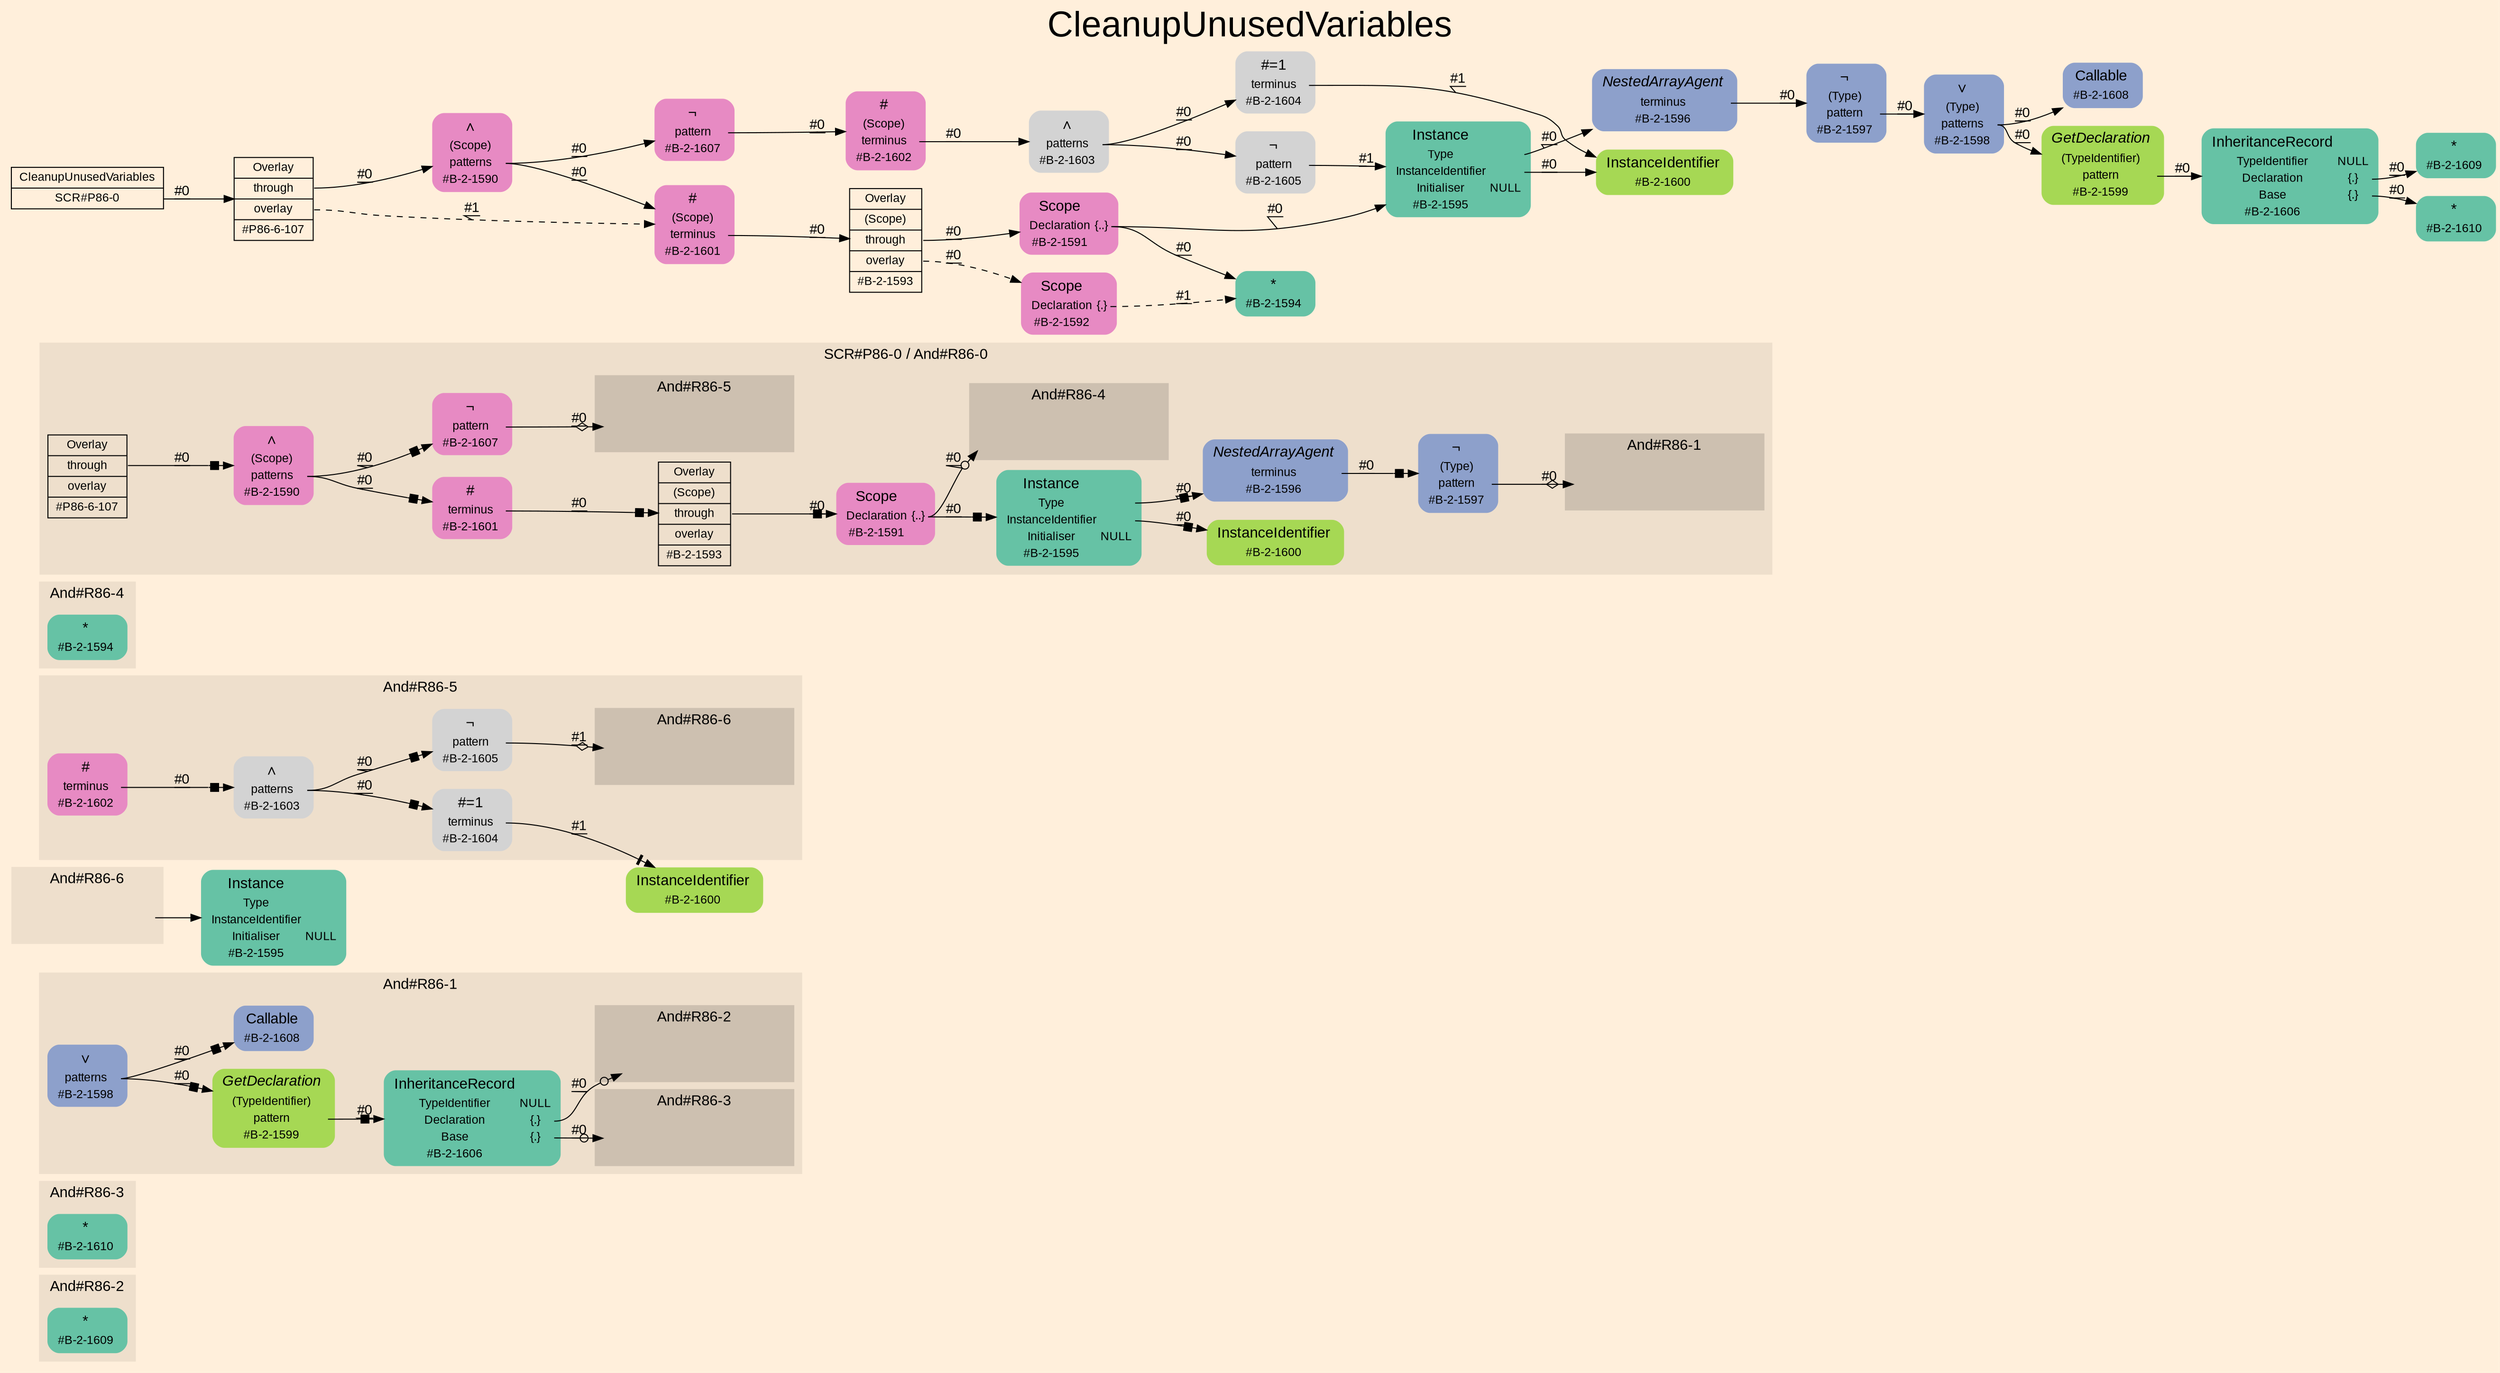 digraph "CleanupUnusedVariables" {
label = "CleanupUnusedVariables"
labelloc = t
fontsize = "36"
graph [
    rankdir = "LR"
    ranksep = 0.3
    bgcolor = antiquewhite1
    color = black
    fontcolor = black
    fontname = "Arial"
];
node [
    fontname = "Arial"
];
edge [
    fontname = "Arial"
];

// -------------------- figure And#R86-2 --------------------
subgraph "clusterAnd#R86-2" {
    label = "And#R86-2"
    style = "filled"
    color = antiquewhite2
    fontsize = "15"
    "And#R86-2 / #B-2-1609" [
        shape = "plaintext"
        fillcolor = "/set28/1"
        label = <<TABLE BORDER="0" CELLBORDER="0" CELLSPACING="0">
         <TR><TD><FONT POINT-SIZE="15.0">*</FONT></TD><TD></TD></TR>
         <TR><TD>#B-2-1609</TD><TD PORT="port0"></TD></TR>
        </TABLE>>
        style = "rounded,filled"
        fontsize = "12"
    ];
    
}


// -------------------- figure And#R86-3 --------------------
subgraph "clusterAnd#R86-3" {
    label = "And#R86-3"
    style = "filled"
    color = antiquewhite2
    fontsize = "15"
    "And#R86-3 / #B-2-1610" [
        shape = "plaintext"
        fillcolor = "/set28/1"
        label = <<TABLE BORDER="0" CELLBORDER="0" CELLSPACING="0">
         <TR><TD><FONT POINT-SIZE="15.0">*</FONT></TD><TD></TD></TR>
         <TR><TD>#B-2-1610</TD><TD PORT="port0"></TD></TR>
        </TABLE>>
        style = "rounded,filled"
        fontsize = "12"
    ];
    
}


// -------------------- figure And#R86-1 --------------------
subgraph "clusterAnd#R86-1" {
    label = "And#R86-1"
    style = "filled"
    color = antiquewhite2
    fontsize = "15"
    "And#R86-1 / #B-2-1606" [
        shape = "plaintext"
        fillcolor = "/set28/1"
        label = <<TABLE BORDER="0" CELLBORDER="0" CELLSPACING="0">
         <TR><TD><FONT POINT-SIZE="15.0">InheritanceRecord</FONT></TD><TD></TD></TR>
         <TR><TD>TypeIdentifier</TD><TD PORT="port0">NULL</TD></TR>
         <TR><TD>Declaration</TD><TD PORT="port1">{.}</TD></TR>
         <TR><TD>Base</TD><TD PORT="port2">{.}</TD></TR>
         <TR><TD>#B-2-1606</TD><TD PORT="port3"></TD></TR>
        </TABLE>>
        style = "rounded,filled"
        fontsize = "12"
    ];
    
    "And#R86-1 / #B-2-1598" [
        shape = "plaintext"
        fillcolor = "/set28/3"
        label = <<TABLE BORDER="0" CELLBORDER="0" CELLSPACING="0">
         <TR><TD><FONT POINT-SIZE="15.0">∨</FONT></TD><TD></TD></TR>
         <TR><TD>patterns</TD><TD PORT="port0"></TD></TR>
         <TR><TD>#B-2-1598</TD><TD PORT="port1"></TD></TR>
        </TABLE>>
        style = "rounded,filled"
        fontsize = "12"
    ];
    
    "And#R86-1 / #B-2-1599" [
        shape = "plaintext"
        fillcolor = "/set28/5"
        label = <<TABLE BORDER="0" CELLBORDER="0" CELLSPACING="0">
         <TR><TD><FONT POINT-SIZE="15.0"><I>GetDeclaration</I></FONT></TD><TD></TD></TR>
         <TR><TD>(TypeIdentifier)</TD><TD PORT="port0"></TD></TR>
         <TR><TD>pattern</TD><TD PORT="port1"></TD></TR>
         <TR><TD>#B-2-1599</TD><TD PORT="port2"></TD></TR>
        </TABLE>>
        style = "rounded,filled"
        fontsize = "12"
    ];
    
    "And#R86-1 / #B-2-1608" [
        shape = "plaintext"
        fillcolor = "/set28/3"
        label = <<TABLE BORDER="0" CELLBORDER="0" CELLSPACING="0">
         <TR><TD><FONT POINT-SIZE="15.0">Callable</FONT></TD><TD></TD></TR>
         <TR><TD>#B-2-1608</TD><TD PORT="port0"></TD></TR>
        </TABLE>>
        style = "rounded,filled"
        fontsize = "12"
    ];
    
    subgraph "clusterAnd#R86-1 / And#R86-2" {
        label = "And#R86-2"
        style = "filled"
        color = antiquewhite3
        fontsize = "15"
        "And#R86-1 / #0 / #B-2-1609" [
            shape = "none"
            style = "invisible"
        ];
        
    }
    
    subgraph "clusterAnd#R86-1 / And#R86-3" {
        label = "And#R86-3"
        style = "filled"
        color = antiquewhite3
        fontsize = "15"
        "And#R86-1 / #0 / #B-2-1610" [
            shape = "none"
            style = "invisible"
        ];
        
    }
    
}


// -------------------- figure And#R86-6 --------------------
"And#R86-6 / #B-2-1595" [
    shape = "plaintext"
    fillcolor = "/set28/1"
    label = <<TABLE BORDER="0" CELLBORDER="0" CELLSPACING="0">
     <TR><TD><FONT POINT-SIZE="15.0">Instance</FONT></TD><TD></TD></TR>
     <TR><TD>Type</TD><TD PORT="port0"></TD></TR>
     <TR><TD>InstanceIdentifier</TD><TD PORT="port1"></TD></TR>
     <TR><TD>Initialiser</TD><TD PORT="port2">NULL</TD></TR>
     <TR><TD>#B-2-1595</TD><TD PORT="port3"></TD></TR>
    </TABLE>>
    style = "rounded,filled"
    fontsize = "12"
];

subgraph "clusterAnd#R86-6" {
    label = "And#R86-6"
    style = "filled"
    color = antiquewhite2
    fontsize = "15"
    "And#R86-6 / engine" [
        shape = "none"
        style = "invisible"
    ];
    
}


// -------------------- figure And#R86-5 --------------------
"And#R86-5 / #B-2-1600" [
    shape = "plaintext"
    fillcolor = "/set28/5"
    label = <<TABLE BORDER="0" CELLBORDER="0" CELLSPACING="0">
     <TR><TD><FONT POINT-SIZE="15.0">InstanceIdentifier</FONT></TD><TD></TD></TR>
     <TR><TD>#B-2-1600</TD><TD PORT="port0"></TD></TR>
    </TABLE>>
    style = "rounded,filled"
    fontsize = "12"
];

subgraph "clusterAnd#R86-5" {
    label = "And#R86-5"
    style = "filled"
    color = antiquewhite2
    fontsize = "15"
    "And#R86-5 / #B-2-1602" [
        shape = "plaintext"
        fillcolor = "/set28/4"
        label = <<TABLE BORDER="0" CELLBORDER="0" CELLSPACING="0">
         <TR><TD><FONT POINT-SIZE="15.0">#</FONT></TD><TD></TD></TR>
         <TR><TD>terminus</TD><TD PORT="port0"></TD></TR>
         <TR><TD>#B-2-1602</TD><TD PORT="port1"></TD></TR>
        </TABLE>>
        style = "rounded,filled"
        fontsize = "12"
    ];
    
    "And#R86-5 / #B-2-1603" [
        shape = "plaintext"
        label = <<TABLE BORDER="0" CELLBORDER="0" CELLSPACING="0">
         <TR><TD><FONT POINT-SIZE="15.0">∧</FONT></TD><TD></TD></TR>
         <TR><TD>patterns</TD><TD PORT="port0"></TD></TR>
         <TR><TD>#B-2-1603</TD><TD PORT="port1"></TD></TR>
        </TABLE>>
        style = "rounded,filled"
        fontsize = "12"
    ];
    
    "And#R86-5 / #B-2-1604" [
        shape = "plaintext"
        label = <<TABLE BORDER="0" CELLBORDER="0" CELLSPACING="0">
         <TR><TD><FONT POINT-SIZE="15.0">#=1</FONT></TD><TD></TD></TR>
         <TR><TD>terminus</TD><TD PORT="port0"></TD></TR>
         <TR><TD>#B-2-1604</TD><TD PORT="port1"></TD></TR>
        </TABLE>>
        style = "rounded,filled"
        fontsize = "12"
    ];
    
    "And#R86-5 / #B-2-1605" [
        shape = "plaintext"
        label = <<TABLE BORDER="0" CELLBORDER="0" CELLSPACING="0">
         <TR><TD><FONT POINT-SIZE="15.0">¬</FONT></TD><TD></TD></TR>
         <TR><TD>pattern</TD><TD PORT="port0"></TD></TR>
         <TR><TD>#B-2-1605</TD><TD PORT="port1"></TD></TR>
        </TABLE>>
        style = "rounded,filled"
        fontsize = "12"
    ];
    
    subgraph "clusterAnd#R86-5 / And#R86-6" {
        label = "And#R86-6"
        style = "filled"
        color = antiquewhite3
        fontsize = "15"
        "And#R86-5 / #1 / #B-2-1595" [
            shape = "none"
            style = "invisible"
        ];
        
    }
    
}


// -------------------- figure And#R86-4 --------------------
subgraph "clusterAnd#R86-4" {
    label = "And#R86-4"
    style = "filled"
    color = antiquewhite2
    fontsize = "15"
    "And#R86-4 / #B-2-1594" [
        shape = "plaintext"
        fillcolor = "/set28/1"
        label = <<TABLE BORDER="0" CELLBORDER="0" CELLSPACING="0">
         <TR><TD><FONT POINT-SIZE="15.0">*</FONT></TD><TD></TD></TR>
         <TR><TD>#B-2-1594</TD><TD PORT="port0"></TD></TR>
        </TABLE>>
        style = "rounded,filled"
        fontsize = "12"
    ];
    
}


// -------------------- figure And#R86-0 --------------------
subgraph "clusterAnd#R86-0" {
    label = "SCR#P86-0 / And#R86-0"
    style = "filled"
    color = antiquewhite2
    fontsize = "15"
    "And#R86-0 / #B-2-1590" [
        shape = "plaintext"
        fillcolor = "/set28/4"
        label = <<TABLE BORDER="0" CELLBORDER="0" CELLSPACING="0">
         <TR><TD><FONT POINT-SIZE="15.0">∧</FONT></TD><TD></TD></TR>
         <TR><TD>(Scope)</TD><TD PORT="port0"></TD></TR>
         <TR><TD>patterns</TD><TD PORT="port1"></TD></TR>
         <TR><TD>#B-2-1590</TD><TD PORT="port2"></TD></TR>
        </TABLE>>
        style = "rounded,filled"
        fontsize = "12"
    ];
    
    "And#R86-0 / #B-2-1591" [
        shape = "plaintext"
        fillcolor = "/set28/4"
        label = <<TABLE BORDER="0" CELLBORDER="0" CELLSPACING="0">
         <TR><TD><FONT POINT-SIZE="15.0">Scope</FONT></TD><TD></TD></TR>
         <TR><TD>Declaration</TD><TD PORT="port0">{..}</TD></TR>
         <TR><TD>#B-2-1591</TD><TD PORT="port1"></TD></TR>
        </TABLE>>
        style = "rounded,filled"
        fontsize = "12"
    ];
    
    "And#R86-0 / #B-2-1593" [
        shape = "record"
        fillcolor = antiquewhite2
        label = "<fixed> Overlay | <port0> (Scope) | <port1> through | <port2> overlay | <port3> #B-2-1593"
        style = "filled"
        fontsize = "12"
        color = black
        fontcolor = black
    ];
    
    "And#R86-0 / #B-2-1595" [
        shape = "plaintext"
        fillcolor = "/set28/1"
        label = <<TABLE BORDER="0" CELLBORDER="0" CELLSPACING="0">
         <TR><TD><FONT POINT-SIZE="15.0">Instance</FONT></TD><TD></TD></TR>
         <TR><TD>Type</TD><TD PORT="port0"></TD></TR>
         <TR><TD>InstanceIdentifier</TD><TD PORT="port1"></TD></TR>
         <TR><TD>Initialiser</TD><TD PORT="port2">NULL</TD></TR>
         <TR><TD>#B-2-1595</TD><TD PORT="port3"></TD></TR>
        </TABLE>>
        style = "rounded,filled"
        fontsize = "12"
    ];
    
    "And#R86-0 / #B-2-1596" [
        shape = "plaintext"
        fillcolor = "/set28/3"
        label = <<TABLE BORDER="0" CELLBORDER="0" CELLSPACING="0">
         <TR><TD><FONT POINT-SIZE="15.0"><I>NestedArrayAgent</I></FONT></TD><TD></TD></TR>
         <TR><TD>terminus</TD><TD PORT="port0"></TD></TR>
         <TR><TD>#B-2-1596</TD><TD PORT="port1"></TD></TR>
        </TABLE>>
        style = "rounded,filled"
        fontsize = "12"
    ];
    
    "And#R86-0 / #B-2-1597" [
        shape = "plaintext"
        fillcolor = "/set28/3"
        label = <<TABLE BORDER="0" CELLBORDER="0" CELLSPACING="0">
         <TR><TD><FONT POINT-SIZE="15.0">¬</FONT></TD><TD></TD></TR>
         <TR><TD>(Type)</TD><TD PORT="port0"></TD></TR>
         <TR><TD>pattern</TD><TD PORT="port1"></TD></TR>
         <TR><TD>#B-2-1597</TD><TD PORT="port2"></TD></TR>
        </TABLE>>
        style = "rounded,filled"
        fontsize = "12"
    ];
    
    "And#R86-0 / #B-2-1600" [
        shape = "plaintext"
        fillcolor = "/set28/5"
        label = <<TABLE BORDER="0" CELLBORDER="0" CELLSPACING="0">
         <TR><TD><FONT POINT-SIZE="15.0">InstanceIdentifier</FONT></TD><TD></TD></TR>
         <TR><TD>#B-2-1600</TD><TD PORT="port0"></TD></TR>
        </TABLE>>
        style = "rounded,filled"
        fontsize = "12"
    ];
    
    "And#R86-0 / #B-2-1601" [
        shape = "plaintext"
        fillcolor = "/set28/4"
        label = <<TABLE BORDER="0" CELLBORDER="0" CELLSPACING="0">
         <TR><TD><FONT POINT-SIZE="15.0">#</FONT></TD><TD></TD></TR>
         <TR><TD>terminus</TD><TD PORT="port0"></TD></TR>
         <TR><TD>#B-2-1601</TD><TD PORT="port1"></TD></TR>
        </TABLE>>
        style = "rounded,filled"
        fontsize = "12"
    ];
    
    "And#R86-0 / #B-2-1607" [
        shape = "plaintext"
        fillcolor = "/set28/4"
        label = <<TABLE BORDER="0" CELLBORDER="0" CELLSPACING="0">
         <TR><TD><FONT POINT-SIZE="15.0">¬</FONT></TD><TD></TD></TR>
         <TR><TD>pattern</TD><TD PORT="port0"></TD></TR>
         <TR><TD>#B-2-1607</TD><TD PORT="port1"></TD></TR>
        </TABLE>>
        style = "rounded,filled"
        fontsize = "12"
    ];
    
    "And#R86-0 / #P86-6-107" [
        shape = "record"
        fillcolor = antiquewhite2
        label = "<fixed> Overlay | <port0> through | <port1> overlay | <port2> #P86-6-107"
        style = "filled"
        fontsize = "12"
        color = black
        fontcolor = black
    ];
    
    subgraph "clusterAnd#R86-0 / And#R86-4" {
        label = "And#R86-4"
        style = "filled"
        color = antiquewhite3
        fontsize = "15"
        "And#R86-0 / #0 / #B-2-1594" [
            shape = "none"
            style = "invisible"
        ];
        
    }
    
    subgraph "clusterAnd#R86-0 / And#R86-1" {
        label = "And#R86-1"
        style = "filled"
        color = antiquewhite3
        fontsize = "15"
        "And#R86-0 / #0 / #B-2-1598" [
            shape = "none"
            style = "invisible"
        ];
        
    }
    
    subgraph "clusterAnd#R86-0 / And#R86-5" {
        label = "And#R86-5"
        style = "filled"
        color = antiquewhite3
        fontsize = "15"
        "And#R86-0 / #0 / #B-2-1602" [
            shape = "none"
            style = "invisible"
        ];
        
    }
    
}


// -------------------- transformation figure --------------------
"CR#P86-0" [
    shape = "record"
    fillcolor = antiquewhite1
    label = "<fixed> CleanupUnusedVariables | <port0> SCR#P86-0"
    style = "filled"
    fontsize = "12"
    color = black
    fontcolor = black
];

"#P86-6-107" [
    shape = "record"
    fillcolor = antiquewhite1
    label = "<fixed> Overlay | <port0> through | <port1> overlay | <port2> #P86-6-107"
    style = "filled"
    fontsize = "12"
    color = black
    fontcolor = black
];

"#B-2-1590" [
    shape = "plaintext"
    fillcolor = "/set28/4"
    label = <<TABLE BORDER="0" CELLBORDER="0" CELLSPACING="0">
     <TR><TD><FONT POINT-SIZE="15.0">∧</FONT></TD><TD></TD></TR>
     <TR><TD>(Scope)</TD><TD PORT="port0"></TD></TR>
     <TR><TD>patterns</TD><TD PORT="port1"></TD></TR>
     <TR><TD>#B-2-1590</TD><TD PORT="port2"></TD></TR>
    </TABLE>>
    style = "rounded,filled"
    fontsize = "12"
];

"#B-2-1601" [
    shape = "plaintext"
    fillcolor = "/set28/4"
    label = <<TABLE BORDER="0" CELLBORDER="0" CELLSPACING="0">
     <TR><TD><FONT POINT-SIZE="15.0">#</FONT></TD><TD></TD></TR>
     <TR><TD>(Scope)</TD><TD PORT="port0"></TD></TR>
     <TR><TD>terminus</TD><TD PORT="port1"></TD></TR>
     <TR><TD>#B-2-1601</TD><TD PORT="port2"></TD></TR>
    </TABLE>>
    style = "rounded,filled"
    fontsize = "12"
];

"#B-2-1593" [
    shape = "record"
    fillcolor = antiquewhite1
    label = "<fixed> Overlay | <port0> (Scope) | <port1> through | <port2> overlay | <port3> #B-2-1593"
    style = "filled"
    fontsize = "12"
    color = black
    fontcolor = black
];

"#B-2-1591" [
    shape = "plaintext"
    fillcolor = "/set28/4"
    label = <<TABLE BORDER="0" CELLBORDER="0" CELLSPACING="0">
     <TR><TD><FONT POINT-SIZE="15.0">Scope</FONT></TD><TD></TD></TR>
     <TR><TD>Declaration</TD><TD PORT="port0">{..}</TD></TR>
     <TR><TD>#B-2-1591</TD><TD PORT="port1"></TD></TR>
    </TABLE>>
    style = "rounded,filled"
    fontsize = "12"
];

"#B-2-1595" [
    shape = "plaintext"
    fillcolor = "/set28/1"
    label = <<TABLE BORDER="0" CELLBORDER="0" CELLSPACING="0">
     <TR><TD><FONT POINT-SIZE="15.0">Instance</FONT></TD><TD></TD></TR>
     <TR><TD>Type</TD><TD PORT="port0"></TD></TR>
     <TR><TD>InstanceIdentifier</TD><TD PORT="port1"></TD></TR>
     <TR><TD>Initialiser</TD><TD PORT="port2">NULL</TD></TR>
     <TR><TD>#B-2-1595</TD><TD PORT="port3"></TD></TR>
    </TABLE>>
    style = "rounded,filled"
    fontsize = "12"
];

"#B-2-1596" [
    shape = "plaintext"
    fillcolor = "/set28/3"
    label = <<TABLE BORDER="0" CELLBORDER="0" CELLSPACING="0">
     <TR><TD><FONT POINT-SIZE="15.0"><I>NestedArrayAgent</I></FONT></TD><TD></TD></TR>
     <TR><TD>terminus</TD><TD PORT="port0"></TD></TR>
     <TR><TD>#B-2-1596</TD><TD PORT="port1"></TD></TR>
    </TABLE>>
    style = "rounded,filled"
    fontsize = "12"
];

"#B-2-1597" [
    shape = "plaintext"
    fillcolor = "/set28/3"
    label = <<TABLE BORDER="0" CELLBORDER="0" CELLSPACING="0">
     <TR><TD><FONT POINT-SIZE="15.0">¬</FONT></TD><TD></TD></TR>
     <TR><TD>(Type)</TD><TD PORT="port0"></TD></TR>
     <TR><TD>pattern</TD><TD PORT="port1"></TD></TR>
     <TR><TD>#B-2-1597</TD><TD PORT="port2"></TD></TR>
    </TABLE>>
    style = "rounded,filled"
    fontsize = "12"
];

"#B-2-1598" [
    shape = "plaintext"
    fillcolor = "/set28/3"
    label = <<TABLE BORDER="0" CELLBORDER="0" CELLSPACING="0">
     <TR><TD><FONT POINT-SIZE="15.0">∨</FONT></TD><TD></TD></TR>
     <TR><TD>(Type)</TD><TD PORT="port0"></TD></TR>
     <TR><TD>patterns</TD><TD PORT="port1"></TD></TR>
     <TR><TD>#B-2-1598</TD><TD PORT="port2"></TD></TR>
    </TABLE>>
    style = "rounded,filled"
    fontsize = "12"
];

"#B-2-1608" [
    shape = "plaintext"
    fillcolor = "/set28/3"
    label = <<TABLE BORDER="0" CELLBORDER="0" CELLSPACING="0">
     <TR><TD><FONT POINT-SIZE="15.0">Callable</FONT></TD><TD></TD></TR>
     <TR><TD>#B-2-1608</TD><TD PORT="port0"></TD></TR>
    </TABLE>>
    style = "rounded,filled"
    fontsize = "12"
];

"#B-2-1599" [
    shape = "plaintext"
    fillcolor = "/set28/5"
    label = <<TABLE BORDER="0" CELLBORDER="0" CELLSPACING="0">
     <TR><TD><FONT POINT-SIZE="15.0"><I>GetDeclaration</I></FONT></TD><TD></TD></TR>
     <TR><TD>(TypeIdentifier)</TD><TD PORT="port0"></TD></TR>
     <TR><TD>pattern</TD><TD PORT="port1"></TD></TR>
     <TR><TD>#B-2-1599</TD><TD PORT="port2"></TD></TR>
    </TABLE>>
    style = "rounded,filled"
    fontsize = "12"
];

"#B-2-1606" [
    shape = "plaintext"
    fillcolor = "/set28/1"
    label = <<TABLE BORDER="0" CELLBORDER="0" CELLSPACING="0">
     <TR><TD><FONT POINT-SIZE="15.0">InheritanceRecord</FONT></TD><TD></TD></TR>
     <TR><TD>TypeIdentifier</TD><TD PORT="port0">NULL</TD></TR>
     <TR><TD>Declaration</TD><TD PORT="port1">{.}</TD></TR>
     <TR><TD>Base</TD><TD PORT="port2">{.}</TD></TR>
     <TR><TD>#B-2-1606</TD><TD PORT="port3"></TD></TR>
    </TABLE>>
    style = "rounded,filled"
    fontsize = "12"
];

"#B-2-1609" [
    shape = "plaintext"
    fillcolor = "/set28/1"
    label = <<TABLE BORDER="0" CELLBORDER="0" CELLSPACING="0">
     <TR><TD><FONT POINT-SIZE="15.0">*</FONT></TD><TD></TD></TR>
     <TR><TD>#B-2-1609</TD><TD PORT="port0"></TD></TR>
    </TABLE>>
    style = "rounded,filled"
    fontsize = "12"
];

"#B-2-1610" [
    shape = "plaintext"
    fillcolor = "/set28/1"
    label = <<TABLE BORDER="0" CELLBORDER="0" CELLSPACING="0">
     <TR><TD><FONT POINT-SIZE="15.0">*</FONT></TD><TD></TD></TR>
     <TR><TD>#B-2-1610</TD><TD PORT="port0"></TD></TR>
    </TABLE>>
    style = "rounded,filled"
    fontsize = "12"
];

"#B-2-1600" [
    shape = "plaintext"
    fillcolor = "/set28/5"
    label = <<TABLE BORDER="0" CELLBORDER="0" CELLSPACING="0">
     <TR><TD><FONT POINT-SIZE="15.0">InstanceIdentifier</FONT></TD><TD></TD></TR>
     <TR><TD>#B-2-1600</TD><TD PORT="port0"></TD></TR>
    </TABLE>>
    style = "rounded,filled"
    fontsize = "12"
];

"#B-2-1594" [
    shape = "plaintext"
    fillcolor = "/set28/1"
    label = <<TABLE BORDER="0" CELLBORDER="0" CELLSPACING="0">
     <TR><TD><FONT POINT-SIZE="15.0">*</FONT></TD><TD></TD></TR>
     <TR><TD>#B-2-1594</TD><TD PORT="port0"></TD></TR>
    </TABLE>>
    style = "rounded,filled"
    fontsize = "12"
];

"#B-2-1592" [
    shape = "plaintext"
    fillcolor = "/set28/4"
    label = <<TABLE BORDER="0" CELLBORDER="0" CELLSPACING="0">
     <TR><TD><FONT POINT-SIZE="15.0">Scope</FONT></TD><TD></TD></TR>
     <TR><TD>Declaration</TD><TD PORT="port0">{.}</TD></TR>
     <TR><TD>#B-2-1592</TD><TD PORT="port1"></TD></TR>
    </TABLE>>
    style = "rounded,filled"
    fontsize = "12"
];

"#B-2-1607" [
    shape = "plaintext"
    fillcolor = "/set28/4"
    label = <<TABLE BORDER="0" CELLBORDER="0" CELLSPACING="0">
     <TR><TD><FONT POINT-SIZE="15.0">¬</FONT></TD><TD></TD></TR>
     <TR><TD>pattern</TD><TD PORT="port0"></TD></TR>
     <TR><TD>#B-2-1607</TD><TD PORT="port1"></TD></TR>
    </TABLE>>
    style = "rounded,filled"
    fontsize = "12"
];

"#B-2-1602" [
    shape = "plaintext"
    fillcolor = "/set28/4"
    label = <<TABLE BORDER="0" CELLBORDER="0" CELLSPACING="0">
     <TR><TD><FONT POINT-SIZE="15.0">#</FONT></TD><TD></TD></TR>
     <TR><TD>(Scope)</TD><TD PORT="port0"></TD></TR>
     <TR><TD>terminus</TD><TD PORT="port1"></TD></TR>
     <TR><TD>#B-2-1602</TD><TD PORT="port2"></TD></TR>
    </TABLE>>
    style = "rounded,filled"
    fontsize = "12"
];

"#B-2-1603" [
    shape = "plaintext"
    label = <<TABLE BORDER="0" CELLBORDER="0" CELLSPACING="0">
     <TR><TD><FONT POINT-SIZE="15.0">∧</FONT></TD><TD></TD></TR>
     <TR><TD>patterns</TD><TD PORT="port0"></TD></TR>
     <TR><TD>#B-2-1603</TD><TD PORT="port1"></TD></TR>
    </TABLE>>
    style = "rounded,filled"
    fontsize = "12"
];

"#B-2-1604" [
    shape = "plaintext"
    label = <<TABLE BORDER="0" CELLBORDER="0" CELLSPACING="0">
     <TR><TD><FONT POINT-SIZE="15.0">#=1</FONT></TD><TD></TD></TR>
     <TR><TD>terminus</TD><TD PORT="port0"></TD></TR>
     <TR><TD>#B-2-1604</TD><TD PORT="port1"></TD></TR>
    </TABLE>>
    style = "rounded,filled"
    fontsize = "12"
];

"#B-2-1605" [
    shape = "plaintext"
    label = <<TABLE BORDER="0" CELLBORDER="0" CELLSPACING="0">
     <TR><TD><FONT POINT-SIZE="15.0">¬</FONT></TD><TD></TD></TR>
     <TR><TD>pattern</TD><TD PORT="port0"></TD></TR>
     <TR><TD>#B-2-1605</TD><TD PORT="port1"></TD></TR>
    </TABLE>>
    style = "rounded,filled"
    fontsize = "12"
];


// -------------------- links --------------------
// links for block CR#P86-0
"CR#P86-0":port0 -> "#P86-6-107" [
    label = "#0"
    decorate = true
    color = black
    fontcolor = black
];

// links for block #P86-6-107
"#P86-6-107":port0 -> "#B-2-1590" [
    label = "#0"
    decorate = true
    color = black
    fontcolor = black
];

"#P86-6-107":port1 -> "#B-2-1601" [
    style="dashed"
    label = "#1"
    decorate = true
    color = black
    fontcolor = black
];

// links for block #B-2-1590
"#B-2-1590":port1 -> "#B-2-1601" [
    label = "#0"
    decorate = true
    color = black
    fontcolor = black
];

"#B-2-1590":port1 -> "#B-2-1607" [
    label = "#0"
    decorate = true
    color = black
    fontcolor = black
];

// links for block #B-2-1601
"#B-2-1601":port1 -> "#B-2-1593" [
    label = "#0"
    decorate = true
    color = black
    fontcolor = black
];

// links for block #B-2-1593
"#B-2-1593":port1 -> "#B-2-1591" [
    label = "#0"
    decorate = true
    color = black
    fontcolor = black
];

"#B-2-1593":port2 -> "#B-2-1592" [
    style="dashed"
    label = "#0"
    decorate = true
    color = black
    fontcolor = black
];

// links for block #B-2-1591
"#B-2-1591":port0 -> "#B-2-1595" [
    label = "#0"
    decorate = true
    color = black
    fontcolor = black
];

"#B-2-1591":port0 -> "#B-2-1594" [
    label = "#0"
    decorate = true
    color = black
    fontcolor = black
];

// links for block #B-2-1595
"#B-2-1595":port0 -> "#B-2-1596" [
    label = "#0"
    decorate = true
    color = black
    fontcolor = black
];

"#B-2-1595":port1 -> "#B-2-1600" [
    label = "#0"
    decorate = true
    color = black
    fontcolor = black
];

// links for block #B-2-1596
"#B-2-1596":port0 -> "#B-2-1597" [
    label = "#0"
    decorate = true
    color = black
    fontcolor = black
];

// links for block #B-2-1597
"#B-2-1597":port1 -> "#B-2-1598" [
    label = "#0"
    decorate = true
    color = black
    fontcolor = black
];

// links for block #B-2-1598
"#B-2-1598":port1 -> "#B-2-1608" [
    label = "#0"
    decorate = true
    color = black
    fontcolor = black
];

"#B-2-1598":port1 -> "#B-2-1599" [
    label = "#0"
    decorate = true
    color = black
    fontcolor = black
];

// links for block #B-2-1608
// links for block #B-2-1599
"#B-2-1599":port1 -> "#B-2-1606" [
    label = "#0"
    decorate = true
    color = black
    fontcolor = black
];

// links for block #B-2-1606
"#B-2-1606":port1 -> "#B-2-1609" [
    label = "#0"
    decorate = true
    color = black
    fontcolor = black
];

"#B-2-1606":port2 -> "#B-2-1610" [
    label = "#0"
    decorate = true
    color = black
    fontcolor = black
];

// links for block #B-2-1609
// links for block #B-2-1610
// links for block #B-2-1600
// links for block #B-2-1594
// links for block #B-2-1592
"#B-2-1592":port0 -> "#B-2-1594" [
    style="dashed"
    label = "#1"
    decorate = true
    color = black
    fontcolor = black
];

// links for block #B-2-1607
"#B-2-1607":port0 -> "#B-2-1602" [
    label = "#0"
    decorate = true
    color = black
    fontcolor = black
];

// links for block #B-2-1602
"#B-2-1602":port1 -> "#B-2-1603" [
    label = "#0"
    decorate = true
    color = black
    fontcolor = black
];

// links for block #B-2-1603
"#B-2-1603":port0 -> "#B-2-1604" [
    label = "#0"
    decorate = true
    color = black
    fontcolor = black
];

"#B-2-1603":port0 -> "#B-2-1605" [
    label = "#0"
    decorate = true
    color = black
    fontcolor = black
];

// links for block #B-2-1604
"#B-2-1604":port0 -> "#B-2-1600" [
    label = "#1"
    decorate = true
    color = black
    fontcolor = black
];

// links for block #B-2-1605
"#B-2-1605":port0 -> "#B-2-1595" [
    label = "#1"
    decorate = true
    color = black
    fontcolor = black
];

// links for block And#R86-0 / #B-2-1590
"And#R86-0 / #B-2-1590":port1 -> "And#R86-0 / #B-2-1601" [
    arrowhead="normalnonebox"
    label = "#0"
    decorate = true
    color = black
    fontcolor = black
];

"And#R86-0 / #B-2-1590":port1 -> "And#R86-0 / #B-2-1607" [
    arrowhead="normalnonebox"
    label = "#0"
    decorate = true
    color = black
    fontcolor = black
];

// links for block And#R86-0 / #B-2-1591
"And#R86-0 / #B-2-1591":port0 -> "And#R86-0 / #B-2-1595" [
    arrowhead="normalnonebox"
    label = "#0"
    decorate = true
    color = black
    fontcolor = black
];

"And#R86-0 / #B-2-1591":port0 -> "And#R86-0 / #0 / #B-2-1594" [
    arrowhead="normalnoneodot"
    label = "#0"
    decorate = true
    color = black
    fontcolor = black
];

// links for block And#R86-0 / #B-2-1593
"And#R86-0 / #B-2-1593":port1 -> "And#R86-0 / #B-2-1591" [
    arrowhead="normalnonebox"
    label = "#0"
    decorate = true
    color = black
    fontcolor = black
];

// links for block And#R86-0 / #B-2-1595
"And#R86-0 / #B-2-1595":port0 -> "And#R86-0 / #B-2-1596" [
    arrowhead="normalnonebox"
    label = "#0"
    decorate = true
    color = black
    fontcolor = black
];

"And#R86-0 / #B-2-1595":port1 -> "And#R86-0 / #B-2-1600" [
    arrowhead="normalnonebox"
    label = "#0"
    decorate = true
    color = black
    fontcolor = black
];

// links for block And#R86-0 / #B-2-1596
"And#R86-0 / #B-2-1596":port0 -> "And#R86-0 / #B-2-1597" [
    arrowhead="normalnonebox"
    label = "#0"
    decorate = true
    color = black
    fontcolor = black
];

// links for block And#R86-0 / #B-2-1597
"And#R86-0 / #B-2-1597":port1 -> "And#R86-0 / #0 / #B-2-1598" [
    arrowhead="normalnoneodiamond"
    label = "#0"
    decorate = true
    color = black
    fontcolor = black
];

// links for block And#R86-0 / #B-2-1600
// links for block And#R86-0 / #B-2-1601
"And#R86-0 / #B-2-1601":port0 -> "And#R86-0 / #B-2-1593" [
    arrowhead="normalnonebox"
    label = "#0"
    decorate = true
    color = black
    fontcolor = black
];

// links for block And#R86-0 / #B-2-1607
"And#R86-0 / #B-2-1607":port0 -> "And#R86-0 / #0 / #B-2-1602" [
    arrowhead="normalnoneodiamond"
    label = "#0"
    decorate = true
    color = black
    fontcolor = black
];

// links for block And#R86-0 / #P86-6-107
"And#R86-0 / #P86-6-107":port0 -> "And#R86-0 / #B-2-1590" [
    arrowhead="normalnonebox"
    label = "#0"
    decorate = true
    color = black
    fontcolor = black
];

// links for block And#R86-0 / #0 / #B-2-1594
// links for block And#R86-0 / #0 / #B-2-1598
// links for block And#R86-0 / #0 / #B-2-1602
// links for block And#R86-4 / #B-2-1594
// links for block And#R86-5 / #B-2-1600
// links for block And#R86-5 / #B-2-1602
"And#R86-5 / #B-2-1602":port0 -> "And#R86-5 / #B-2-1603" [
    arrowhead="normalnonebox"
    label = "#0"
    decorate = true
    color = black
    fontcolor = black
];

// links for block And#R86-5 / #B-2-1603
"And#R86-5 / #B-2-1603":port0 -> "And#R86-5 / #B-2-1604" [
    arrowhead="normalnonebox"
    label = "#0"
    decorate = true
    color = black
    fontcolor = black
];

"And#R86-5 / #B-2-1603":port0 -> "And#R86-5 / #B-2-1605" [
    arrowhead="normalnonebox"
    label = "#0"
    decorate = true
    color = black
    fontcolor = black
];

// links for block And#R86-5 / #B-2-1604
"And#R86-5 / #B-2-1604":port0 -> "And#R86-5 / #B-2-1600" [
    arrowhead="normalnonetee"
    label = "#1"
    decorate = true
    color = black
    fontcolor = black
];

// links for block And#R86-5 / #B-2-1605
"And#R86-5 / #B-2-1605":port0 -> "And#R86-5 / #1 / #B-2-1595" [
    arrowhead="normalnoneodiamond"
    label = "#1"
    decorate = true
    color = black
    fontcolor = black
];

// links for block And#R86-5 / #1 / #B-2-1595
// links for block And#R86-6 / #B-2-1595
// links for block And#R86-6 / engine
"And#R86-6 / engine" -> "And#R86-6 / #B-2-1595" [
    color = black
    fontcolor = black
];

// links for block And#R86-1 / #B-2-1606
"And#R86-1 / #B-2-1606":port1 -> "And#R86-1 / #0 / #B-2-1609" [
    arrowhead="normalnoneodot"
    label = "#0"
    decorate = true
    color = black
    fontcolor = black
];

"And#R86-1 / #B-2-1606":port2 -> "And#R86-1 / #0 / #B-2-1610" [
    arrowhead="normalnoneodot"
    label = "#0"
    decorate = true
    color = black
    fontcolor = black
];

// links for block And#R86-1 / #B-2-1598
"And#R86-1 / #B-2-1598":port0 -> "And#R86-1 / #B-2-1608" [
    arrowhead="normalnonebox"
    label = "#0"
    decorate = true
    color = black
    fontcolor = black
];

"And#R86-1 / #B-2-1598":port0 -> "And#R86-1 / #B-2-1599" [
    arrowhead="normalnonebox"
    label = "#0"
    decorate = true
    color = black
    fontcolor = black
];

// links for block And#R86-1 / #B-2-1599
"And#R86-1 / #B-2-1599":port1 -> "And#R86-1 / #B-2-1606" [
    arrowhead="normalnonebox"
    label = "#0"
    decorate = true
    color = black
    fontcolor = black
];

// links for block And#R86-1 / #B-2-1608
// links for block And#R86-1 / #0 / #B-2-1609
// links for block And#R86-1 / #0 / #B-2-1610
// links for block And#R86-3 / #B-2-1610
// links for block And#R86-2 / #B-2-1609
}
